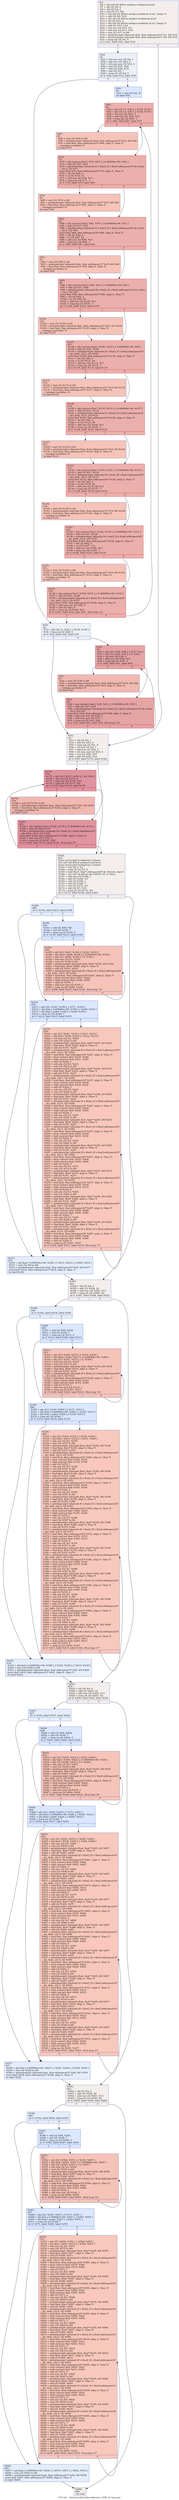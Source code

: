 digraph "CFG for '_Z24convolutionRowsKernel_v1PfS_iii' function" {
	label="CFG for '_Z24convolutionRowsKernel_v1PfS_iii' function";

	Node0x62c45c0 [shape=record,color="#3d50c3ff", style=filled, fillcolor="#e5d8d170",label="{%5:\l  %6 = tail call i32 @llvm.amdgcn.workgroup.id.x()\l  %7 = shl i32 %6, 6\l  %8 = shl i32 %4, 4\l  %9 = sub i32 %7, %8\l  %10 = tail call i32 @llvm.amdgcn.workitem.id.x(), !range !4\l  %11 = add i32 %9, %10\l  %12 = tail call i32 @llvm.amdgcn.workgroup.id.y()\l  %13 = shl i32 %12, 2\l  %14 = tail call i32 @llvm.amdgcn.workitem.id.y(), !range !4\l  %15 = add i32 %13, %14\l  %16 = mul nsw i32 %15, %2\l  %17 = add nsw i32 %11, %16\l  %18 = sext i32 %17 to i64\l  %19 = getelementptr inbounds float, float addrspace(1)* %1, i64 %18\l  %20 = getelementptr inbounds float, float addrspace(1)* %0, i64 %18\l  %21 = icmp sgt i32 %4, 0\l  br i1 %21, label %22, label %52\l|{<s0>T|<s1>F}}"];
	Node0x62c45c0:s0 -> Node0x62c6740;
	Node0x62c45c0:s1 -> Node0x62c67d0;
	Node0x62c6740 [shape=record,color="#3d50c3ff", style=filled, fillcolor="#d4dbe670",label="{%22:\l22:                                               \l  %23 = shl nuw nsw i32 %4, 1\l  %24 = add nsw i32 %23, 4\l  %25 = shl nuw nsw i32 %14, 4\l  %26 = mul i32 %25, %24\l  %27 = add i32 %26, %10\l  %28 = and i32 %4, 7\l  %29 = icmp ult i32 %4, 8\l  br i1 %29, label %32, label %30\l|{<s0>T|<s1>F}}"];
	Node0x62c6740:s0 -> Node0x62c6d90;
	Node0x62c6740:s1 -> Node0x62c6de0;
	Node0x62c6de0 [shape=record,color="#3d50c3ff", style=filled, fillcolor="#aec9fc70",label="{%30:\l30:                                               \l  %31 = and i32 %4, -8\l  br label %61\l}"];
	Node0x62c6de0 -> Node0x62c6fe0;
	Node0x62c6d90 [shape=record,color="#3d50c3ff", style=filled, fillcolor="#d4dbe670",label="{%32:\l32:                                               \l  %33 = phi i32 [ 0, %22 ], [ %159, %155 ]\l  %34 = icmp eq i32 %28, 0\l  br i1 %34, label %52, label %35\l|{<s0>T|<s1>F}}"];
	Node0x62c6d90:s0 -> Node0x62c67d0;
	Node0x62c6d90:s1 -> Node0x62c73a0;
	Node0x62c73a0 [shape=record,color="#b70d28ff", style=filled, fillcolor="#c5333470",label="{%35:\l35:                                               \l  %36 = phi i32 [ %49, %45 ], [ %33, %32 ]\l  %37 = phi i32 [ %50, %45 ], [ 0, %32 ]\l  %38 = shl nsw i32 %36, 4\l  %39 = add nsw i32 %38, %11\l  %40 = icmp sgt i32 %39, -1\l  br i1 %40, label %41, label %45\l|{<s0>T|<s1>F}}"];
	Node0x62c73a0:s0 -> Node0x62c7950;
	Node0x62c73a0:s1 -> Node0x62c7510;
	Node0x62c7950 [shape=record,color="#3d50c3ff", style=filled, fillcolor="#de614d70",label="{%41:\l41:                                               \l  %42 = zext i32 %38 to i64\l  %43 = getelementptr inbounds float, float addrspace(1)* %19, i64 %42\l  %44 = load float, float addrspace(1)* %43, align 4, !tbaa !5,\l... !amdgpu.noclobber !9\l  br label %45\l}"];
	Node0x62c7950 -> Node0x62c7510;
	Node0x62c7510 [shape=record,color="#b70d28ff", style=filled, fillcolor="#c5333470",label="{%45:\l45:                                               \l  %46 = phi contract float [ %44, %41 ], [ 0.000000e+00, %35 ]\l  %47 = add i32 %27, %38\l  %48 = getelementptr inbounds [0 x float], [0 x float] addrspace(3)* @s_Data,\l... i32 0, i32 %47\l  store float %46, float addrspace(3)* %48, align 4, !tbaa !5\l  %49 = add nuw nsw i32 %36, 1\l  %50 = add nuw nsw i32 %37, 1\l  %51 = icmp eq i32 %50, %28\l  br i1 %51, label %52, label %35, !llvm.loop !10\l|{<s0>T|<s1>F}}"];
	Node0x62c7510:s0 -> Node0x62c67d0;
	Node0x62c7510:s1 -> Node0x62c73a0;
	Node0x62c67d0 [shape=record,color="#3d50c3ff", style=filled, fillcolor="#e5d8d170",label="{%52:\l52:                                               \l  %53 = shl i32 %4, 1\l  %54 = add i32 %53, 4\l  %55 = icmp sgt i32 %4, -4\l  %56 = shl nsw i32 %4, 1\l  %57 = add nsw i32 %56, 4\l  %58 = shl nuw nsw i32 %14, 4\l  %59 = mul i32 %58, %57\l  %60 = add i32 %59, %10\l  br i1 %55, label %174, label %162\l|{<s0>T|<s1>F}}"];
	Node0x62c67d0:s0 -> Node0x62c99c0;
	Node0x62c67d0:s1 -> Node0x62c9a10;
	Node0x62c6fe0 [shape=record,color="#b70d28ff", style=filled, fillcolor="#d24b4070",label="{%61:\l61:                                               \l  %62 = phi i32 [ 0, %30 ], [ %159, %155 ]\l  %63 = phi i32 [ 0, %30 ], [ %160, %155 ]\l  %64 = shl nsw i32 %62, 4\l  %65 = add nsw i32 %64, %11\l  %66 = icmp sgt i32 %65, -1\l  br i1 %66, label %67, label %71\l|{<s0>T|<s1>F}}"];
	Node0x62c6fe0:s0 -> Node0x62c71c0;
	Node0x62c6fe0:s1 -> Node0x62c7250;
	Node0x62c71c0 [shape=record,color="#3d50c3ff", style=filled, fillcolor="#e8765c70",label="{%67:\l67:                                               \l  %68 = zext i32 %64 to i64\l  %69 = getelementptr inbounds float, float addrspace(1)* %19, i64 %68\l  %70 = load float, float addrspace(1)* %69, align 4, !tbaa !5,\l... !amdgpu.noclobber !9\l  br label %71\l}"];
	Node0x62c71c0 -> Node0x62c7250;
	Node0x62c7250 [shape=record,color="#b70d28ff", style=filled, fillcolor="#d24b4070",label="{%71:\l71:                                               \l  %72 = phi contract float [ %70, %67 ], [ 0.000000e+00, %61 ]\l  %73 = add i32 %27, %64\l  %74 = getelementptr inbounds [0 x float], [0 x float] addrspace(3)* @s_Data,\l... i32 0, i32 %73\l  store float %72, float addrspace(3)* %74, align 4, !tbaa !5\l  %75 = shl i32 %62, 4\l  %76 = or i32 %75, 16\l  %77 = add nsw i32 %76, %11\l  %78 = icmp sgt i32 %77, -1\l  br i1 %78, label %79, label %83\l|{<s0>T|<s1>F}}"];
	Node0x62c7250:s0 -> Node0x62caf10;
	Node0x62c7250:s1 -> Node0x62caf60;
	Node0x62caf10 [shape=record,color="#3d50c3ff", style=filled, fillcolor="#e8765c70",label="{%79:\l79:                                               \l  %80 = zext i32 %76 to i64\l  %81 = getelementptr inbounds float, float addrspace(1)* %19, i64 %80\l  %82 = load float, float addrspace(1)* %81, align 4, !tbaa !5,\l... !amdgpu.noclobber !9\l  br label %83\l}"];
	Node0x62caf10 -> Node0x62caf60;
	Node0x62caf60 [shape=record,color="#b70d28ff", style=filled, fillcolor="#d24b4070",label="{%83:\l83:                                               \l  %84 = phi contract float [ %82, %79 ], [ 0.000000e+00, %71 ]\l  %85 = add i32 %27, %76\l  %86 = getelementptr inbounds [0 x float], [0 x float] addrspace(3)* @s_Data,\l... i32 0, i32 %85\l  store float %84, float addrspace(3)* %86, align 4, !tbaa !5\l  %87 = shl i32 %62, 4\l  %88 = or i32 %87, 32\l  %89 = add nsw i32 %88, %11\l  %90 = icmp sgt i32 %89, -1\l  br i1 %90, label %91, label %95\l|{<s0>T|<s1>F}}"];
	Node0x62caf60:s0 -> Node0x62cb790;
	Node0x62caf60:s1 -> Node0x62cb7e0;
	Node0x62cb790 [shape=record,color="#3d50c3ff", style=filled, fillcolor="#e8765c70",label="{%91:\l91:                                               \l  %92 = zext i32 %88 to i64\l  %93 = getelementptr inbounds float, float addrspace(1)* %19, i64 %92\l  %94 = load float, float addrspace(1)* %93, align 4, !tbaa !5,\l... !amdgpu.noclobber !9\l  br label %95\l}"];
	Node0x62cb790 -> Node0x62cb7e0;
	Node0x62cb7e0 [shape=record,color="#b70d28ff", style=filled, fillcolor="#d24b4070",label="{%95:\l95:                                               \l  %96 = phi contract float [ %94, %91 ], [ 0.000000e+00, %83 ]\l  %97 = add i32 %27, %88\l  %98 = getelementptr inbounds [0 x float], [0 x float] addrspace(3)* @s_Data,\l... i32 0, i32 %97\l  store float %96, float addrspace(3)* %98, align 4, !tbaa !5\l  %99 = shl i32 %62, 4\l  %100 = or i32 %99, 48\l  %101 = add nsw i32 %100, %11\l  %102 = icmp sgt i32 %101, -1\l  br i1 %102, label %103, label %107\l|{<s0>T|<s1>F}}"];
	Node0x62cb7e0:s0 -> Node0x62cc010;
	Node0x62cb7e0:s1 -> Node0x62cc060;
	Node0x62cc010 [shape=record,color="#3d50c3ff", style=filled, fillcolor="#e8765c70",label="{%103:\l103:                                              \l  %104 = zext i32 %100 to i64\l  %105 = getelementptr inbounds float, float addrspace(1)* %19, i64 %104\l  %106 = load float, float addrspace(1)* %105, align 4, !tbaa !5,\l... !amdgpu.noclobber !9\l  br label %107\l}"];
	Node0x62cc010 -> Node0x62cc060;
	Node0x62cc060 [shape=record,color="#b70d28ff", style=filled, fillcolor="#d24b4070",label="{%107:\l107:                                              \l  %108 = phi contract float [ %106, %103 ], [ 0.000000e+00, %95 ]\l  %109 = add i32 %27, %100\l  %110 = getelementptr inbounds [0 x float], [0 x float] addrspace(3)*\l... @s_Data, i32 0, i32 %109\l  store float %108, float addrspace(3)* %110, align 4, !tbaa !5\l  %111 = shl i32 %62, 4\l  %112 = or i32 %111, 64\l  %113 = add nsw i32 %112, %11\l  %114 = icmp sgt i32 %113, -1\l  br i1 %114, label %115, label %119\l|{<s0>T|<s1>F}}"];
	Node0x62cc060:s0 -> Node0x62cc890;
	Node0x62cc060:s1 -> Node0x62cc8e0;
	Node0x62cc890 [shape=record,color="#3d50c3ff", style=filled, fillcolor="#e8765c70",label="{%115:\l115:                                              \l  %116 = zext i32 %112 to i64\l  %117 = getelementptr inbounds float, float addrspace(1)* %19, i64 %116\l  %118 = load float, float addrspace(1)* %117, align 4, !tbaa !5,\l... !amdgpu.noclobber !9\l  br label %119\l}"];
	Node0x62cc890 -> Node0x62cc8e0;
	Node0x62cc8e0 [shape=record,color="#b70d28ff", style=filled, fillcolor="#d24b4070",label="{%119:\l119:                                              \l  %120 = phi contract float [ %118, %115 ], [ 0.000000e+00, %107 ]\l  %121 = add i32 %27, %112\l  %122 = getelementptr inbounds [0 x float], [0 x float] addrspace(3)*\l... @s_Data, i32 0, i32 %121\l  store float %120, float addrspace(3)* %122, align 4, !tbaa !5\l  %123 = shl i32 %62, 4\l  %124 = or i32 %123, 80\l  %125 = add nsw i32 %124, %11\l  %126 = icmp sgt i32 %125, -1\l  br i1 %126, label %127, label %131\l|{<s0>T|<s1>F}}"];
	Node0x62cc8e0:s0 -> Node0x62cd110;
	Node0x62cc8e0:s1 -> Node0x62cd160;
	Node0x62cd110 [shape=record,color="#3d50c3ff", style=filled, fillcolor="#e8765c70",label="{%127:\l127:                                              \l  %128 = zext i32 %124 to i64\l  %129 = getelementptr inbounds float, float addrspace(1)* %19, i64 %128\l  %130 = load float, float addrspace(1)* %129, align 4, !tbaa !5,\l... !amdgpu.noclobber !9\l  br label %131\l}"];
	Node0x62cd110 -> Node0x62cd160;
	Node0x62cd160 [shape=record,color="#b70d28ff", style=filled, fillcolor="#d24b4070",label="{%131:\l131:                                              \l  %132 = phi contract float [ %130, %127 ], [ 0.000000e+00, %119 ]\l  %133 = add i32 %27, %124\l  %134 = getelementptr inbounds [0 x float], [0 x float] addrspace(3)*\l... @s_Data, i32 0, i32 %133\l  store float %132, float addrspace(3)* %134, align 4, !tbaa !5\l  %135 = shl i32 %62, 4\l  %136 = or i32 %135, 96\l  %137 = add nsw i32 %136, %11\l  %138 = icmp sgt i32 %137, -1\l  br i1 %138, label %139, label %143\l|{<s0>T|<s1>F}}"];
	Node0x62cd160:s0 -> Node0x62ca0f0;
	Node0x62cd160:s1 -> Node0x62cddf0;
	Node0x62ca0f0 [shape=record,color="#3d50c3ff", style=filled, fillcolor="#e8765c70",label="{%139:\l139:                                              \l  %140 = zext i32 %136 to i64\l  %141 = getelementptr inbounds float, float addrspace(1)* %19, i64 %140\l  %142 = load float, float addrspace(1)* %141, align 4, !tbaa !5,\l... !amdgpu.noclobber !9\l  br label %143\l}"];
	Node0x62ca0f0 -> Node0x62cddf0;
	Node0x62cddf0 [shape=record,color="#b70d28ff", style=filled, fillcolor="#d24b4070",label="{%143:\l143:                                              \l  %144 = phi contract float [ %142, %139 ], [ 0.000000e+00, %131 ]\l  %145 = add i32 %27, %136\l  %146 = getelementptr inbounds [0 x float], [0 x float] addrspace(3)*\l... @s_Data, i32 0, i32 %145\l  store float %144, float addrspace(3)* %146, align 4, !tbaa !5\l  %147 = shl i32 %62, 4\l  %148 = or i32 %147, 112\l  %149 = add nsw i32 %148, %11\l  %150 = icmp sgt i32 %149, -1\l  br i1 %150, label %151, label %155\l|{<s0>T|<s1>F}}"];
	Node0x62cddf0:s0 -> Node0x62ce620;
	Node0x62cddf0:s1 -> Node0x62c6420;
	Node0x62ce620 [shape=record,color="#3d50c3ff", style=filled, fillcolor="#e8765c70",label="{%151:\l151:                                              \l  %152 = zext i32 %148 to i64\l  %153 = getelementptr inbounds float, float addrspace(1)* %19, i64 %152\l  %154 = load float, float addrspace(1)* %153, align 4, !tbaa !5,\l... !amdgpu.noclobber !9\l  br label %155\l}"];
	Node0x62ce620 -> Node0x62c6420;
	Node0x62c6420 [shape=record,color="#b70d28ff", style=filled, fillcolor="#d24b4070",label="{%155:\l155:                                              \l  %156 = phi contract float [ %154, %151 ], [ 0.000000e+00, %143 ]\l  %157 = add i32 %27, %148\l  %158 = getelementptr inbounds [0 x float], [0 x float] addrspace(3)*\l... @s_Data, i32 0, i32 %157\l  store float %156, float addrspace(3)* %158, align 4, !tbaa !5\l  %159 = add nuw nsw i32 %62, 8\l  %160 = add i32 %63, 8\l  %161 = icmp eq i32 %160, %31\l  br i1 %161, label %32, label %61, !llvm.loop !12\l|{<s0>T|<s1>F}}"];
	Node0x62c6420:s0 -> Node0x62c6d90;
	Node0x62c6420:s1 -> Node0x62c6fe0;
	Node0x62c9a10 [shape=record,color="#3d50c3ff", style=filled, fillcolor="#e5d8d170",label="{%162:\l162:                                              \l  fence syncscope(\"workgroup\") release\l  tail call void @llvm.amdgcn.s.barrier()\l  fence syncscope(\"workgroup\") acquire\l  %163 = sub i32 0, %3\l  %164 = icmp slt i32 %3, 0\l  %165 = load float*, float* addrspace(4)* @c_Kernel, align 8\l  %166 = tail call i32 @llvm.abs.i32(i32 %3, i1 false)\l  %167 = add nuw i32 %166, 1\l  %168 = add i32 %166, %3\l  %169 = add i32 %168, 1\l  %170 = and i32 %169, 7\l  %171 = sub i32 %170, %3\l  %172 = add i32 %7, %10\l  %173 = icmp slt i32 %172, %2\l  br i1 %173, label %189, label %303\l|{<s0>T|<s1>F}}"];
	Node0x62c9a10:s0 -> Node0x62cf890;
	Node0x62c9a10:s1 -> Node0x62cf920;
	Node0x62c99c0 [shape=record,color="#b70d28ff", style=filled, fillcolor="#b70d2870",label="{%174:\l174:                                              \l  %175 = phi i32 [ %187, %183 ], [ %4, %52 ]\l  %176 = shl nsw i32 %175, 4\l  %177 = add nsw i32 %176, %11\l  %178 = icmp slt i32 %177, %2\l  br i1 %178, label %179, label %183\l|{<s0>T|<s1>F}}"];
	Node0x62c99c0:s0 -> Node0x62cfd80;
	Node0x62c99c0:s1 -> Node0x62cfa90;
	Node0x62cfd80 [shape=record,color="#3d50c3ff", style=filled, fillcolor="#dc5d4a70",label="{%179:\l179:                                              \l  %180 = sext i32 %176 to i64\l  %181 = getelementptr inbounds float, float addrspace(1)* %19, i64 %180\l  %182 = load float, float addrspace(1)* %181, align 4, !tbaa !5,\l... !amdgpu.noclobber !9\l  br label %183\l}"];
	Node0x62cfd80 -> Node0x62cfa90;
	Node0x62cfa90 [shape=record,color="#b70d28ff", style=filled, fillcolor="#b70d2870",label="{%183:\l183:                                              \l  %184 = phi contract float [ %182, %179 ], [ 0.000000e+00, %174 ]\l  %185 = add i32 %60, %176\l  %186 = getelementptr inbounds [0 x float], [0 x float] addrspace(3)*\l... @s_Data, i32 0, i32 %185\l  store float %184, float addrspace(3)* %186, align 4, !tbaa !5\l  %187 = add nsw i32 %175, 1\l  %188 = icmp slt i32 %187, %54\l  br i1 %188, label %174, label %162, !llvm.loop !14\l|{<s0>T|<s1>F}}"];
	Node0x62cfa90:s0 -> Node0x62c99c0;
	Node0x62cfa90:s1 -> Node0x62c9a10;
	Node0x62cf890 [shape=record,color="#3d50c3ff", style=filled, fillcolor="#c5d6f270",label="{%189:\l189:                                              \l  br i1 %164, label %215, label %190\l|{<s0>T|<s1>F}}"];
	Node0x62cf890:s0 -> Node0x62d0670;
	Node0x62cf890:s1 -> Node0x62d06c0;
	Node0x62d06c0 [shape=record,color="#3d50c3ff", style=filled, fillcolor="#aec9fc70",label="{%190:\l190:                                              \l  %191 = add i32 %60, %8\l  %192 = and i32 %169, 7\l  %193 = icmp eq i32 %192, 0\l  br i1 %193, label %210, label %194\l|{<s0>T|<s1>F}}"];
	Node0x62d06c0:s0 -> Node0x62d09b0;
	Node0x62d06c0:s1 -> Node0x62d0a00;
	Node0x62d0a00 [shape=record,color="#3d50c3ff", style=filled, fillcolor="#e8765c70",label="{%194:\l194:                                              \l  %195 = phi i32 [ %207, %194 ], [ %163, %190 ]\l  %196 = phi float [ %206, %194 ], [ 0.000000e+00, %190 ]\l  %197 = phi i32 [ %208, %194 ], [ 0, %190 ]\l  %198 = sub nsw i32 %3, %195\l  %199 = sext i32 %198 to i64\l  %200 = getelementptr inbounds float, float* %165, i64 %199\l  %201 = load float, float* %200, align 4, !tbaa !5\l  %202 = add i32 %191, %195\l  %203 = getelementptr inbounds [0 x float], [0 x float] addrspace(3)*\l... @s_Data, i32 0, i32 %202\l  %204 = load float, float addrspace(3)* %203, align 4, !tbaa !5\l  %205 = fmul contract float %201, %204\l  %206 = fadd contract float %196, %205\l  %207 = add i32 %195, 1\l  %208 = add nuw nsw i32 %197, 1\l  %209 = icmp eq i32 %208, %192\l  br i1 %209, label %210, label %194, !llvm.loop !16\l|{<s0>T|<s1>F}}"];
	Node0x62d0a00:s0 -> Node0x62d09b0;
	Node0x62d0a00:s1 -> Node0x62d0a00;
	Node0x62d09b0 [shape=record,color="#3d50c3ff", style=filled, fillcolor="#aec9fc70",label="{%210:\l210:                                              \l  %211 = phi i32 [ %163, %190 ], [ %171, %194 ]\l  %212 = phi float [ 0.000000e+00, %190 ], [ %206, %194 ]\l  %213 = phi float [ undef, %190 ], [ %206, %194 ]\l  %214 = icmp ult i32 %168, 7\l  br i1 %214, label %215, label %219\l|{<s0>T|<s1>F}}"];
	Node0x62d09b0:s0 -> Node0x62d0670;
	Node0x62d09b0:s1 -> Node0x62d1c80;
	Node0x62d0670 [shape=record,color="#3d50c3ff", style=filled, fillcolor="#c5d6f270",label="{%215:\l215:                                              \l  %216 = phi float [ 0.000000e+00, %189 ], [ %213, %210 ], [ %300, %219 ]\l  %217 = sext i32 %8 to i64\l  %218 = getelementptr inbounds float, float addrspace(1)* %20, i64 %217\l  store float %216, float addrspace(1)* %218, align 4, !tbaa !5\l  br label %303\l}"];
	Node0x62d0670 -> Node0x62cf920;
	Node0x62d1c80 [shape=record,color="#3d50c3ff", style=filled, fillcolor="#ed836670",label="{%219:\l219:                                              \l  %220 = phi i32 [ %301, %219 ], [ %211, %210 ]\l  %221 = phi float [ %300, %219 ], [ %212, %210 ]\l  %222 = sub nsw i32 %3, %220\l  %223 = sext i32 %222 to i64\l  %224 = getelementptr inbounds float, float* %165, i64 %223\l  %225 = load float, float* %224, align 4, !tbaa !5\l  %226 = add i32 %191, %220\l  %227 = getelementptr inbounds [0 x float], [0 x float] addrspace(3)*\l... @s_Data, i32 0, i32 %226\l  %228 = load float, float addrspace(3)* %227, align 4, !tbaa !5\l  %229 = fmul contract float %225, %228\l  %230 = fadd contract float %221, %229\l  %231 = add i32 %220, 1\l  %232 = sub nsw i32 %3, %231\l  %233 = sext i32 %232 to i64\l  %234 = getelementptr inbounds float, float* %165, i64 %233\l  %235 = load float, float* %234, align 4, !tbaa !5\l  %236 = add i32 %191, %231\l  %237 = getelementptr inbounds [0 x float], [0 x float] addrspace(3)*\l... @s_Data, i32 0, i32 %236\l  %238 = load float, float addrspace(3)* %237, align 4, !tbaa !5\l  %239 = fmul contract float %235, %238\l  %240 = fadd contract float %230, %239\l  %241 = add i32 %220, 2\l  %242 = sub nsw i32 %3, %241\l  %243 = sext i32 %242 to i64\l  %244 = getelementptr inbounds float, float* %165, i64 %243\l  %245 = load float, float* %244, align 4, !tbaa !5\l  %246 = add i32 %191, %241\l  %247 = getelementptr inbounds [0 x float], [0 x float] addrspace(3)*\l... @s_Data, i32 0, i32 %246\l  %248 = load float, float addrspace(3)* %247, align 4, !tbaa !5\l  %249 = fmul contract float %245, %248\l  %250 = fadd contract float %240, %249\l  %251 = add i32 %220, 3\l  %252 = sub nsw i32 %3, %251\l  %253 = sext i32 %252 to i64\l  %254 = getelementptr inbounds float, float* %165, i64 %253\l  %255 = load float, float* %254, align 4, !tbaa !5\l  %256 = add i32 %191, %251\l  %257 = getelementptr inbounds [0 x float], [0 x float] addrspace(3)*\l... @s_Data, i32 0, i32 %256\l  %258 = load float, float addrspace(3)* %257, align 4, !tbaa !5\l  %259 = fmul contract float %255, %258\l  %260 = fadd contract float %250, %259\l  %261 = add i32 %220, 4\l  %262 = sub nsw i32 %3, %261\l  %263 = sext i32 %262 to i64\l  %264 = getelementptr inbounds float, float* %165, i64 %263\l  %265 = load float, float* %264, align 4, !tbaa !5\l  %266 = add i32 %191, %261\l  %267 = getelementptr inbounds [0 x float], [0 x float] addrspace(3)*\l... @s_Data, i32 0, i32 %266\l  %268 = load float, float addrspace(3)* %267, align 4, !tbaa !5\l  %269 = fmul contract float %265, %268\l  %270 = fadd contract float %260, %269\l  %271 = add i32 %220, 5\l  %272 = sub nsw i32 %3, %271\l  %273 = sext i32 %272 to i64\l  %274 = getelementptr inbounds float, float* %165, i64 %273\l  %275 = load float, float* %274, align 4, !tbaa !5\l  %276 = add i32 %191, %271\l  %277 = getelementptr inbounds [0 x float], [0 x float] addrspace(3)*\l... @s_Data, i32 0, i32 %276\l  %278 = load float, float addrspace(3)* %277, align 4, !tbaa !5\l  %279 = fmul contract float %275, %278\l  %280 = fadd contract float %270, %279\l  %281 = add i32 %220, 6\l  %282 = sub nsw i32 %3, %281\l  %283 = sext i32 %282 to i64\l  %284 = getelementptr inbounds float, float* %165, i64 %283\l  %285 = load float, float* %284, align 4, !tbaa !5\l  %286 = add i32 %191, %281\l  %287 = getelementptr inbounds [0 x float], [0 x float] addrspace(3)*\l... @s_Data, i32 0, i32 %286\l  %288 = load float, float addrspace(3)* %287, align 4, !tbaa !5\l  %289 = fmul contract float %285, %288\l  %290 = fadd contract float %280, %289\l  %291 = add i32 %220, 7\l  %292 = sub nsw i32 %3, %291\l  %293 = sext i32 %292 to i64\l  %294 = getelementptr inbounds float, float* %165, i64 %293\l  %295 = load float, float* %294, align 4, !tbaa !5\l  %296 = add i32 %191, %291\l  %297 = getelementptr inbounds [0 x float], [0 x float] addrspace(3)*\l... @s_Data, i32 0, i32 %296\l  %298 = load float, float addrspace(3)* %297, align 4, !tbaa !5\l  %299 = fmul contract float %295, %298\l  %300 = fadd contract float %290, %299\l  %301 = add i32 %220, 8\l  %302 = icmp eq i32 %301, %167\l  br i1 %302, label %215, label %219, !llvm.loop !17\l|{<s0>T|<s1>F}}"];
	Node0x62d1c80:s0 -> Node0x62d0670;
	Node0x62d1c80:s1 -> Node0x62d1c80;
	Node0x62cf920 [shape=record,color="#3d50c3ff", style=filled, fillcolor="#e5d8d170",label="{%303:\l303:                                              \l  %304 = shl i32 %4, 4\l  %305 = add i32 %304, 16\l  %306 = add nsw i32 %305, %11\l  %307 = icmp slt i32 %306, %2\l  br i1 %307, label %308, label %422\l|{<s0>T|<s1>F}}"];
	Node0x62cf920:s0 -> Node0x62d5a30;
	Node0x62cf920:s1 -> Node0x62d5a80;
	Node0x62d5a30 [shape=record,color="#3d50c3ff", style=filled, fillcolor="#c5d6f270",label="{%308:\l308:                                              \l  br i1 %164, label %418, label %309\l|{<s0>T|<s1>F}}"];
	Node0x62d5a30:s0 -> Node0x62d5bc0;
	Node0x62d5a30:s1 -> Node0x62d5c10;
	Node0x62d5c10 [shape=record,color="#3d50c3ff", style=filled, fillcolor="#aec9fc70",label="{%309:\l309:                                              \l  %310 = add i32 %60, %305\l  %311 = and i32 %169, 7\l  %312 = icmp eq i32 %311, 0\l  br i1 %312, label %329, label %313\l|{<s0>T|<s1>F}}"];
	Node0x62d5c10:s0 -> Node0x62d5f00;
	Node0x62d5c10:s1 -> Node0x62d5f50;
	Node0x62d5f50 [shape=record,color="#3d50c3ff", style=filled, fillcolor="#e8765c70",label="{%313:\l313:                                              \l  %314 = phi i32 [ %326, %313 ], [ %163, %309 ]\l  %315 = phi float [ %325, %313 ], [ 0.000000e+00, %309 ]\l  %316 = phi i32 [ %327, %313 ], [ 0, %309 ]\l  %317 = sub nsw i32 %3, %314\l  %318 = sext i32 %317 to i64\l  %319 = getelementptr inbounds float, float* %165, i64 %318\l  %320 = load float, float* %319, align 4, !tbaa !5\l  %321 = add i32 %310, %314\l  %322 = getelementptr inbounds [0 x float], [0 x float] addrspace(3)*\l... @s_Data, i32 0, i32 %321\l  %323 = load float, float addrspace(3)* %322, align 4, !tbaa !5\l  %324 = fmul contract float %320, %323\l  %325 = fadd contract float %315, %324\l  %326 = add i32 %314, 1\l  %327 = add nuw nsw i32 %316, 1\l  %328 = icmp eq i32 %327, %311\l  br i1 %328, label %329, label %313, !llvm.loop !16\l|{<s0>T|<s1>F}}"];
	Node0x62d5f50:s0 -> Node0x62d5f00;
	Node0x62d5f50:s1 -> Node0x62d5f50;
	Node0x62d5f00 [shape=record,color="#3d50c3ff", style=filled, fillcolor="#aec9fc70",label="{%329:\l329:                                              \l  %330 = phi i32 [ %163, %309 ], [ %171, %313 ]\l  %331 = phi float [ 0.000000e+00, %309 ], [ %325, %313 ]\l  %332 = phi float [ undef, %309 ], [ %325, %313 ]\l  %333 = icmp ult i32 %168, 7\l  br i1 %333, label %418, label %334\l|{<s0>T|<s1>F}}"];
	Node0x62d5f00:s0 -> Node0x62d5bc0;
	Node0x62d5f00:s1 -> Node0x62c5410;
	Node0x62c5410 [shape=record,color="#3d50c3ff", style=filled, fillcolor="#ed836670",label="{%334:\l334:                                              \l  %335 = phi i32 [ %416, %334 ], [ %330, %329 ]\l  %336 = phi float [ %415, %334 ], [ %331, %329 ]\l  %337 = sub nsw i32 %3, %335\l  %338 = sext i32 %337 to i64\l  %339 = getelementptr inbounds float, float* %165, i64 %338\l  %340 = load float, float* %339, align 4, !tbaa !5\l  %341 = add i32 %310, %335\l  %342 = getelementptr inbounds [0 x float], [0 x float] addrspace(3)*\l... @s_Data, i32 0, i32 %341\l  %343 = load float, float addrspace(3)* %342, align 4, !tbaa !5\l  %344 = fmul contract float %340, %343\l  %345 = fadd contract float %336, %344\l  %346 = add i32 %335, 1\l  %347 = sub nsw i32 %3, %346\l  %348 = sext i32 %347 to i64\l  %349 = getelementptr inbounds float, float* %165, i64 %348\l  %350 = load float, float* %349, align 4, !tbaa !5\l  %351 = add i32 %310, %346\l  %352 = getelementptr inbounds [0 x float], [0 x float] addrspace(3)*\l... @s_Data, i32 0, i32 %351\l  %353 = load float, float addrspace(3)* %352, align 4, !tbaa !5\l  %354 = fmul contract float %350, %353\l  %355 = fadd contract float %345, %354\l  %356 = add i32 %335, 2\l  %357 = sub nsw i32 %3, %356\l  %358 = sext i32 %357 to i64\l  %359 = getelementptr inbounds float, float* %165, i64 %358\l  %360 = load float, float* %359, align 4, !tbaa !5\l  %361 = add i32 %310, %356\l  %362 = getelementptr inbounds [0 x float], [0 x float] addrspace(3)*\l... @s_Data, i32 0, i32 %361\l  %363 = load float, float addrspace(3)* %362, align 4, !tbaa !5\l  %364 = fmul contract float %360, %363\l  %365 = fadd contract float %355, %364\l  %366 = add i32 %335, 3\l  %367 = sub nsw i32 %3, %366\l  %368 = sext i32 %367 to i64\l  %369 = getelementptr inbounds float, float* %165, i64 %368\l  %370 = load float, float* %369, align 4, !tbaa !5\l  %371 = add i32 %310, %366\l  %372 = getelementptr inbounds [0 x float], [0 x float] addrspace(3)*\l... @s_Data, i32 0, i32 %371\l  %373 = load float, float addrspace(3)* %372, align 4, !tbaa !5\l  %374 = fmul contract float %370, %373\l  %375 = fadd contract float %365, %374\l  %376 = add i32 %335, 4\l  %377 = sub nsw i32 %3, %376\l  %378 = sext i32 %377 to i64\l  %379 = getelementptr inbounds float, float* %165, i64 %378\l  %380 = load float, float* %379, align 4, !tbaa !5\l  %381 = add i32 %310, %376\l  %382 = getelementptr inbounds [0 x float], [0 x float] addrspace(3)*\l... @s_Data, i32 0, i32 %381\l  %383 = load float, float addrspace(3)* %382, align 4, !tbaa !5\l  %384 = fmul contract float %380, %383\l  %385 = fadd contract float %375, %384\l  %386 = add i32 %335, 5\l  %387 = sub nsw i32 %3, %386\l  %388 = sext i32 %387 to i64\l  %389 = getelementptr inbounds float, float* %165, i64 %388\l  %390 = load float, float* %389, align 4, !tbaa !5\l  %391 = add i32 %310, %386\l  %392 = getelementptr inbounds [0 x float], [0 x float] addrspace(3)*\l... @s_Data, i32 0, i32 %391\l  %393 = load float, float addrspace(3)* %392, align 4, !tbaa !5\l  %394 = fmul contract float %390, %393\l  %395 = fadd contract float %385, %394\l  %396 = add i32 %335, 6\l  %397 = sub nsw i32 %3, %396\l  %398 = sext i32 %397 to i64\l  %399 = getelementptr inbounds float, float* %165, i64 %398\l  %400 = load float, float* %399, align 4, !tbaa !5\l  %401 = add i32 %310, %396\l  %402 = getelementptr inbounds [0 x float], [0 x float] addrspace(3)*\l... @s_Data, i32 0, i32 %401\l  %403 = load float, float addrspace(3)* %402, align 4, !tbaa !5\l  %404 = fmul contract float %400, %403\l  %405 = fadd contract float %395, %404\l  %406 = add i32 %335, 7\l  %407 = sub nsw i32 %3, %406\l  %408 = sext i32 %407 to i64\l  %409 = getelementptr inbounds float, float* %165, i64 %408\l  %410 = load float, float* %409, align 4, !tbaa !5\l  %411 = add i32 %310, %406\l  %412 = getelementptr inbounds [0 x float], [0 x float] addrspace(3)*\l... @s_Data, i32 0, i32 %411\l  %413 = load float, float addrspace(3)* %412, align 4, !tbaa !5\l  %414 = fmul contract float %410, %413\l  %415 = fadd contract float %405, %414\l  %416 = add i32 %335, 8\l  %417 = icmp eq i32 %416, %167\l  br i1 %417, label %418, label %334, !llvm.loop !17\l|{<s0>T|<s1>F}}"];
	Node0x62c5410:s0 -> Node0x62d5bc0;
	Node0x62c5410:s1 -> Node0x62c5410;
	Node0x62d5bc0 [shape=record,color="#3d50c3ff", style=filled, fillcolor="#c5d6f270",label="{%418:\l418:                                              \l  %419 = phi float [ 0.000000e+00, %308 ], [ %332, %329 ], [ %415, %334 ]\l  %420 = sext i32 %305 to i64\l  %421 = getelementptr inbounds float, float addrspace(1)* %20, i64 %420\l  store float %419, float addrspace(1)* %421, align 4, !tbaa !5\l  br label %422\l}"];
	Node0x62d5bc0 -> Node0x62d5a80;
	Node0x62d5a80 [shape=record,color="#3d50c3ff", style=filled, fillcolor="#e5d8d170",label="{%422:\l422:                                              \l  %423 = shl i32 %4, 4\l  %424 = add i32 %423, 32\l  %425 = add nsw i32 %424, %11\l  %426 = icmp slt i32 %425, %2\l  br i1 %426, label %427, label %541\l|{<s0>T|<s1>F}}"];
	Node0x62d5a80:s0 -> Node0x62dbe40;
	Node0x62d5a80:s1 -> Node0x62dbe90;
	Node0x62dbe40 [shape=record,color="#3d50c3ff", style=filled, fillcolor="#c5d6f270",label="{%427:\l427:                                              \l  br i1 %164, label %537, label %428\l|{<s0>T|<s1>F}}"];
	Node0x62dbe40:s0 -> Node0x62dbf90;
	Node0x62dbe40:s1 -> Node0x62dbfe0;
	Node0x62dbfe0 [shape=record,color="#3d50c3ff", style=filled, fillcolor="#aec9fc70",label="{%428:\l428:                                              \l  %429 = add i32 %60, %424\l  %430 = and i32 %169, 7\l  %431 = icmp eq i32 %430, 0\l  br i1 %431, label %448, label %432\l|{<s0>T|<s1>F}}"];
	Node0x62dbfe0:s0 -> Node0x62dc290;
	Node0x62dbfe0:s1 -> Node0x62dc2e0;
	Node0x62dc2e0 [shape=record,color="#3d50c3ff", style=filled, fillcolor="#e8765c70",label="{%432:\l432:                                              \l  %433 = phi i32 [ %445, %432 ], [ %163, %428 ]\l  %434 = phi float [ %444, %432 ], [ 0.000000e+00, %428 ]\l  %435 = phi i32 [ %446, %432 ], [ 0, %428 ]\l  %436 = sub nsw i32 %3, %433\l  %437 = sext i32 %436 to i64\l  %438 = getelementptr inbounds float, float* %165, i64 %437\l  %439 = load float, float* %438, align 4, !tbaa !5\l  %440 = add i32 %429, %433\l  %441 = getelementptr inbounds [0 x float], [0 x float] addrspace(3)*\l... @s_Data, i32 0, i32 %440\l  %442 = load float, float addrspace(3)* %441, align 4, !tbaa !5\l  %443 = fmul contract float %439, %442\l  %444 = fadd contract float %434, %443\l  %445 = add i32 %433, 1\l  %446 = add nuw nsw i32 %435, 1\l  %447 = icmp eq i32 %446, %430\l  br i1 %447, label %448, label %432, !llvm.loop !16\l|{<s0>T|<s1>F}}"];
	Node0x62dc2e0:s0 -> Node0x62dc290;
	Node0x62dc2e0:s1 -> Node0x62dc2e0;
	Node0x62dc290 [shape=record,color="#3d50c3ff", style=filled, fillcolor="#aec9fc70",label="{%448:\l448:                                              \l  %449 = phi i32 [ %163, %428 ], [ %171, %432 ]\l  %450 = phi float [ 0.000000e+00, %428 ], [ %444, %432 ]\l  %451 = phi float [ undef, %428 ], [ %444, %432 ]\l  %452 = icmp ult i32 %168, 7\l  br i1 %452, label %537, label %453\l|{<s0>T|<s1>F}}"];
	Node0x62dc290:s0 -> Node0x62dbf90;
	Node0x62dc290:s1 -> Node0x62dcfe0;
	Node0x62dcfe0 [shape=record,color="#3d50c3ff", style=filled, fillcolor="#ed836670",label="{%453:\l453:                                              \l  %454 = phi i32 [ %535, %453 ], [ %449, %448 ]\l  %455 = phi float [ %534, %453 ], [ %450, %448 ]\l  %456 = sub nsw i32 %3, %454\l  %457 = sext i32 %456 to i64\l  %458 = getelementptr inbounds float, float* %165, i64 %457\l  %459 = load float, float* %458, align 4, !tbaa !5\l  %460 = add i32 %429, %454\l  %461 = getelementptr inbounds [0 x float], [0 x float] addrspace(3)*\l... @s_Data, i32 0, i32 %460\l  %462 = load float, float addrspace(3)* %461, align 4, !tbaa !5\l  %463 = fmul contract float %459, %462\l  %464 = fadd contract float %455, %463\l  %465 = add i32 %454, 1\l  %466 = sub nsw i32 %3, %465\l  %467 = sext i32 %466 to i64\l  %468 = getelementptr inbounds float, float* %165, i64 %467\l  %469 = load float, float* %468, align 4, !tbaa !5\l  %470 = add i32 %429, %465\l  %471 = getelementptr inbounds [0 x float], [0 x float] addrspace(3)*\l... @s_Data, i32 0, i32 %470\l  %472 = load float, float addrspace(3)* %471, align 4, !tbaa !5\l  %473 = fmul contract float %469, %472\l  %474 = fadd contract float %464, %473\l  %475 = add i32 %454, 2\l  %476 = sub nsw i32 %3, %475\l  %477 = sext i32 %476 to i64\l  %478 = getelementptr inbounds float, float* %165, i64 %477\l  %479 = load float, float* %478, align 4, !tbaa !5\l  %480 = add i32 %429, %475\l  %481 = getelementptr inbounds [0 x float], [0 x float] addrspace(3)*\l... @s_Data, i32 0, i32 %480\l  %482 = load float, float addrspace(3)* %481, align 4, !tbaa !5\l  %483 = fmul contract float %479, %482\l  %484 = fadd contract float %474, %483\l  %485 = add i32 %454, 3\l  %486 = sub nsw i32 %3, %485\l  %487 = sext i32 %486 to i64\l  %488 = getelementptr inbounds float, float* %165, i64 %487\l  %489 = load float, float* %488, align 4, !tbaa !5\l  %490 = add i32 %429, %485\l  %491 = getelementptr inbounds [0 x float], [0 x float] addrspace(3)*\l... @s_Data, i32 0, i32 %490\l  %492 = load float, float addrspace(3)* %491, align 4, !tbaa !5\l  %493 = fmul contract float %489, %492\l  %494 = fadd contract float %484, %493\l  %495 = add i32 %454, 4\l  %496 = sub nsw i32 %3, %495\l  %497 = sext i32 %496 to i64\l  %498 = getelementptr inbounds float, float* %165, i64 %497\l  %499 = load float, float* %498, align 4, !tbaa !5\l  %500 = add i32 %429, %495\l  %501 = getelementptr inbounds [0 x float], [0 x float] addrspace(3)*\l... @s_Data, i32 0, i32 %500\l  %502 = load float, float addrspace(3)* %501, align 4, !tbaa !5\l  %503 = fmul contract float %499, %502\l  %504 = fadd contract float %494, %503\l  %505 = add i32 %454, 5\l  %506 = sub nsw i32 %3, %505\l  %507 = sext i32 %506 to i64\l  %508 = getelementptr inbounds float, float* %165, i64 %507\l  %509 = load float, float* %508, align 4, !tbaa !5\l  %510 = add i32 %429, %505\l  %511 = getelementptr inbounds [0 x float], [0 x float] addrspace(3)*\l... @s_Data, i32 0, i32 %510\l  %512 = load float, float addrspace(3)* %511, align 4, !tbaa !5\l  %513 = fmul contract float %509, %512\l  %514 = fadd contract float %504, %513\l  %515 = add i32 %454, 6\l  %516 = sub nsw i32 %3, %515\l  %517 = sext i32 %516 to i64\l  %518 = getelementptr inbounds float, float* %165, i64 %517\l  %519 = load float, float* %518, align 4, !tbaa !5\l  %520 = add i32 %429, %515\l  %521 = getelementptr inbounds [0 x float], [0 x float] addrspace(3)*\l... @s_Data, i32 0, i32 %520\l  %522 = load float, float addrspace(3)* %521, align 4, !tbaa !5\l  %523 = fmul contract float %519, %522\l  %524 = fadd contract float %514, %523\l  %525 = add i32 %454, 7\l  %526 = sub nsw i32 %3, %525\l  %527 = sext i32 %526 to i64\l  %528 = getelementptr inbounds float, float* %165, i64 %527\l  %529 = load float, float* %528, align 4, !tbaa !5\l  %530 = add i32 %429, %525\l  %531 = getelementptr inbounds [0 x float], [0 x float] addrspace(3)*\l... @s_Data, i32 0, i32 %530\l  %532 = load float, float addrspace(3)* %531, align 4, !tbaa !5\l  %533 = fmul contract float %529, %532\l  %534 = fadd contract float %524, %533\l  %535 = add i32 %454, 8\l  %536 = icmp eq i32 %535, %167\l  br i1 %536, label %537, label %453, !llvm.loop !17\l|{<s0>T|<s1>F}}"];
	Node0x62dcfe0:s0 -> Node0x62dbf90;
	Node0x62dcfe0:s1 -> Node0x62dcfe0;
	Node0x62dbf90 [shape=record,color="#3d50c3ff", style=filled, fillcolor="#c5d6f270",label="{%537:\l537:                                              \l  %538 = phi float [ 0.000000e+00, %427 ], [ %451, %448 ], [ %534, %453 ]\l  %539 = sext i32 %424 to i64\l  %540 = getelementptr inbounds float, float addrspace(1)* %20, i64 %539\l  store float %538, float addrspace(1)* %540, align 4, !tbaa !5\l  br label %541\l}"];
	Node0x62dbf90 -> Node0x62dbe90;
	Node0x62dbe90 [shape=record,color="#3d50c3ff", style=filled, fillcolor="#e5d8d170",label="{%541:\l541:                                              \l  %542 = shl i32 %4, 4\l  %543 = add i32 %542, 48\l  %544 = add nsw i32 %543, %11\l  %545 = icmp slt i32 %544, %2\l  br i1 %545, label %546, label %660\l|{<s0>T|<s1>F}}"];
	Node0x62dbe90:s0 -> Node0x62e18f0;
	Node0x62dbe90:s1 -> Node0x62e1940;
	Node0x62e18f0 [shape=record,color="#3d50c3ff", style=filled, fillcolor="#c5d6f270",label="{%546:\l546:                                              \l  br i1 %164, label %656, label %547\l|{<s0>T|<s1>F}}"];
	Node0x62e18f0:s0 -> Node0x62e1a40;
	Node0x62e18f0:s1 -> Node0x62e1a90;
	Node0x62e1a90 [shape=record,color="#3d50c3ff", style=filled, fillcolor="#aec9fc70",label="{%547:\l547:                                              \l  %548 = add i32 %60, %543\l  %549 = and i32 %169, 7\l  %550 = icmp eq i32 %549, 0\l  br i1 %550, label %567, label %551\l|{<s0>T|<s1>F}}"];
	Node0x62e1a90:s0 -> Node0x62e1d40;
	Node0x62e1a90:s1 -> Node0x62e1d90;
	Node0x62e1d90 [shape=record,color="#3d50c3ff", style=filled, fillcolor="#e8765c70",label="{%551:\l551:                                              \l  %552 = phi i32 [ %564, %551 ], [ %163, %547 ]\l  %553 = phi float [ %563, %551 ], [ 0.000000e+00, %547 ]\l  %554 = phi i32 [ %565, %551 ], [ 0, %547 ]\l  %555 = sub nsw i32 %3, %552\l  %556 = sext i32 %555 to i64\l  %557 = getelementptr inbounds float, float* %165, i64 %556\l  %558 = load float, float* %557, align 4, !tbaa !5\l  %559 = add i32 %548, %552\l  %560 = getelementptr inbounds [0 x float], [0 x float] addrspace(3)*\l... @s_Data, i32 0, i32 %559\l  %561 = load float, float addrspace(3)* %560, align 4, !tbaa !5\l  %562 = fmul contract float %558, %561\l  %563 = fadd contract float %553, %562\l  %564 = add i32 %552, 1\l  %565 = add nuw nsw i32 %554, 1\l  %566 = icmp eq i32 %565, %549\l  br i1 %566, label %567, label %551, !llvm.loop !16\l|{<s0>T|<s1>F}}"];
	Node0x62e1d90:s0 -> Node0x62e1d40;
	Node0x62e1d90:s1 -> Node0x62e1d90;
	Node0x62e1d40 [shape=record,color="#3d50c3ff", style=filled, fillcolor="#aec9fc70",label="{%567:\l567:                                              \l  %568 = phi i32 [ %163, %547 ], [ %171, %551 ]\l  %569 = phi float [ 0.000000e+00, %547 ], [ %563, %551 ]\l  %570 = phi float [ undef, %547 ], [ %563, %551 ]\l  %571 = icmp ult i32 %168, 7\l  br i1 %571, label %656, label %572\l|{<s0>T|<s1>F}}"];
	Node0x62e1d40:s0 -> Node0x62e1a40;
	Node0x62e1d40:s1 -> Node0x62e2a90;
	Node0x62e2a90 [shape=record,color="#3d50c3ff", style=filled, fillcolor="#ed836670",label="{%572:\l572:                                              \l  %573 = phi i32 [ %654, %572 ], [ %568, %567 ]\l  %574 = phi float [ %653, %572 ], [ %569, %567 ]\l  %575 = sub nsw i32 %3, %573\l  %576 = sext i32 %575 to i64\l  %577 = getelementptr inbounds float, float* %165, i64 %576\l  %578 = load float, float* %577, align 4, !tbaa !5\l  %579 = add i32 %548, %573\l  %580 = getelementptr inbounds [0 x float], [0 x float] addrspace(3)*\l... @s_Data, i32 0, i32 %579\l  %581 = load float, float addrspace(3)* %580, align 4, !tbaa !5\l  %582 = fmul contract float %578, %581\l  %583 = fadd contract float %574, %582\l  %584 = add i32 %573, 1\l  %585 = sub nsw i32 %3, %584\l  %586 = sext i32 %585 to i64\l  %587 = getelementptr inbounds float, float* %165, i64 %586\l  %588 = load float, float* %587, align 4, !tbaa !5\l  %589 = add i32 %548, %584\l  %590 = getelementptr inbounds [0 x float], [0 x float] addrspace(3)*\l... @s_Data, i32 0, i32 %589\l  %591 = load float, float addrspace(3)* %590, align 4, !tbaa !5\l  %592 = fmul contract float %588, %591\l  %593 = fadd contract float %583, %592\l  %594 = add i32 %573, 2\l  %595 = sub nsw i32 %3, %594\l  %596 = sext i32 %595 to i64\l  %597 = getelementptr inbounds float, float* %165, i64 %596\l  %598 = load float, float* %597, align 4, !tbaa !5\l  %599 = add i32 %548, %594\l  %600 = getelementptr inbounds [0 x float], [0 x float] addrspace(3)*\l... @s_Data, i32 0, i32 %599\l  %601 = load float, float addrspace(3)* %600, align 4, !tbaa !5\l  %602 = fmul contract float %598, %601\l  %603 = fadd contract float %593, %602\l  %604 = add i32 %573, 3\l  %605 = sub nsw i32 %3, %604\l  %606 = sext i32 %605 to i64\l  %607 = getelementptr inbounds float, float* %165, i64 %606\l  %608 = load float, float* %607, align 4, !tbaa !5\l  %609 = add i32 %548, %604\l  %610 = getelementptr inbounds [0 x float], [0 x float] addrspace(3)*\l... @s_Data, i32 0, i32 %609\l  %611 = load float, float addrspace(3)* %610, align 4, !tbaa !5\l  %612 = fmul contract float %608, %611\l  %613 = fadd contract float %603, %612\l  %614 = add i32 %573, 4\l  %615 = sub nsw i32 %3, %614\l  %616 = sext i32 %615 to i64\l  %617 = getelementptr inbounds float, float* %165, i64 %616\l  %618 = load float, float* %617, align 4, !tbaa !5\l  %619 = add i32 %548, %614\l  %620 = getelementptr inbounds [0 x float], [0 x float] addrspace(3)*\l... @s_Data, i32 0, i32 %619\l  %621 = load float, float addrspace(3)* %620, align 4, !tbaa !5\l  %622 = fmul contract float %618, %621\l  %623 = fadd contract float %613, %622\l  %624 = add i32 %573, 5\l  %625 = sub nsw i32 %3, %624\l  %626 = sext i32 %625 to i64\l  %627 = getelementptr inbounds float, float* %165, i64 %626\l  %628 = load float, float* %627, align 4, !tbaa !5\l  %629 = add i32 %548, %624\l  %630 = getelementptr inbounds [0 x float], [0 x float] addrspace(3)*\l... @s_Data, i32 0, i32 %629\l  %631 = load float, float addrspace(3)* %630, align 4, !tbaa !5\l  %632 = fmul contract float %628, %631\l  %633 = fadd contract float %623, %632\l  %634 = add i32 %573, 6\l  %635 = sub nsw i32 %3, %634\l  %636 = sext i32 %635 to i64\l  %637 = getelementptr inbounds float, float* %165, i64 %636\l  %638 = load float, float* %637, align 4, !tbaa !5\l  %639 = add i32 %548, %634\l  %640 = getelementptr inbounds [0 x float], [0 x float] addrspace(3)*\l... @s_Data, i32 0, i32 %639\l  %641 = load float, float addrspace(3)* %640, align 4, !tbaa !5\l  %642 = fmul contract float %638, %641\l  %643 = fadd contract float %633, %642\l  %644 = add i32 %573, 7\l  %645 = sub nsw i32 %3, %644\l  %646 = sext i32 %645 to i64\l  %647 = getelementptr inbounds float, float* %165, i64 %646\l  %648 = load float, float* %647, align 4, !tbaa !5\l  %649 = add i32 %548, %644\l  %650 = getelementptr inbounds [0 x float], [0 x float] addrspace(3)*\l... @s_Data, i32 0, i32 %649\l  %651 = load float, float addrspace(3)* %650, align 4, !tbaa !5\l  %652 = fmul contract float %648, %651\l  %653 = fadd contract float %643, %652\l  %654 = add i32 %573, 8\l  %655 = icmp eq i32 %654, %167\l  br i1 %655, label %656, label %572, !llvm.loop !17\l|{<s0>T|<s1>F}}"];
	Node0x62e2a90:s0 -> Node0x62e1a40;
	Node0x62e2a90:s1 -> Node0x62e2a90;
	Node0x62e1a40 [shape=record,color="#3d50c3ff", style=filled, fillcolor="#c5d6f270",label="{%656:\l656:                                              \l  %657 = phi float [ 0.000000e+00, %546 ], [ %570, %567 ], [ %653, %572 ]\l  %658 = sext i32 %543 to i64\l  %659 = getelementptr inbounds float, float addrspace(1)* %20, i64 %658\l  store float %657, float addrspace(1)* %659, align 4, !tbaa !5\l  br label %660\l}"];
	Node0x62e1a40 -> Node0x62e1940;
	Node0x62e1940 [shape=record,color="#3d50c3ff", style=filled, fillcolor="#e5d8d170",label="{%660:\l660:                                              \l  ret void\l}"];
}
